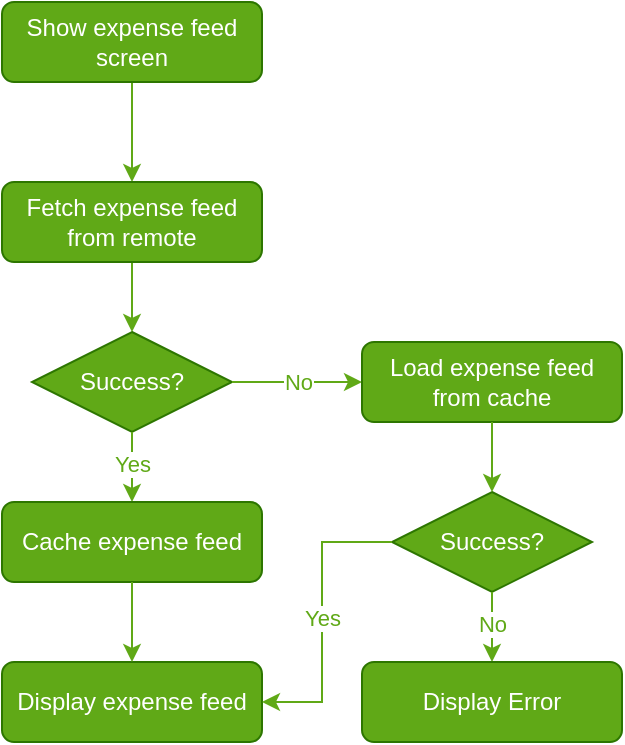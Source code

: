 <mxfile version="20.5.3" type="github">
  <diagram id="qgJwqg6qvu7pnenQTAyK" name="Page-1">
    <mxGraphModel dx="818" dy="568" grid="1" gridSize="10" guides="1" tooltips="1" connect="1" arrows="1" fold="1" page="1" pageScale="1" pageWidth="850" pageHeight="1100" math="0" shadow="0">
      <root>
        <mxCell id="0" />
        <mxCell id="1" parent="0" />
        <mxCell id="utU0pNJtYjC2Nwn_H1vM-8" style="edgeStyle=orthogonalEdgeStyle;rounded=0;orthogonalLoop=1;jettySize=auto;html=1;exitX=0.5;exitY=1;exitDx=0;exitDy=0;fillColor=#60a917;strokeColor=#60A917;" edge="1" parent="1" source="utU0pNJtYjC2Nwn_H1vM-1" target="utU0pNJtYjC2Nwn_H1vM-3">
          <mxGeometry relative="1" as="geometry" />
        </mxCell>
        <mxCell id="utU0pNJtYjC2Nwn_H1vM-1" value="Show expense feed&lt;br&gt;screen" style="rounded=1;whiteSpace=wrap;html=1;fillColor=#60a917;fontColor=#ffffff;strokeColor=#2D7600;" vertex="1" parent="1">
          <mxGeometry x="100" y="180" width="130" height="40" as="geometry" />
        </mxCell>
        <mxCell id="utU0pNJtYjC2Nwn_H1vM-11" value="" style="edgeStyle=orthogonalEdgeStyle;rounded=0;orthogonalLoop=1;jettySize=auto;html=1;strokeColor=#60A917;" edge="1" parent="1" source="utU0pNJtYjC2Nwn_H1vM-3" target="utU0pNJtYjC2Nwn_H1vM-9">
          <mxGeometry relative="1" as="geometry" />
        </mxCell>
        <mxCell id="utU0pNJtYjC2Nwn_H1vM-3" value="Fetch expense feed from remote" style="rounded=1;whiteSpace=wrap;html=1;fillColor=#60a917;fontColor=#ffffff;strokeColor=#2D7600;" vertex="1" parent="1">
          <mxGeometry x="100" y="270" width="130" height="40" as="geometry" />
        </mxCell>
        <mxCell id="utU0pNJtYjC2Nwn_H1vM-9" value="Success?" style="rhombus;whiteSpace=wrap;html=1;fillColor=#60a917;fontColor=#ffffff;strokeColor=#2D7600;" vertex="1" parent="1">
          <mxGeometry x="115" y="345" width="100" height="50" as="geometry" />
        </mxCell>
        <mxCell id="utU0pNJtYjC2Nwn_H1vM-14" value="" style="endArrow=classic;html=1;rounded=0;fillColor=#60a917;strokeColor=#60A917;exitX=1;exitY=0.5;exitDx=0;exitDy=0;" edge="1" parent="1" source="utU0pNJtYjC2Nwn_H1vM-9" target="utU0pNJtYjC2Nwn_H1vM-19">
          <mxGeometry relative="1" as="geometry">
            <mxPoint x="230" y="380" as="sourcePoint" />
            <mxPoint x="300" y="369.66" as="targetPoint" />
          </mxGeometry>
        </mxCell>
        <mxCell id="utU0pNJtYjC2Nwn_H1vM-15" value="No" style="edgeLabel;resizable=0;html=1;align=center;verticalAlign=middle;fontColor=#60A917;" connectable="0" vertex="1" parent="utU0pNJtYjC2Nwn_H1vM-14">
          <mxGeometry relative="1" as="geometry" />
        </mxCell>
        <mxCell id="utU0pNJtYjC2Nwn_H1vM-16" value="" style="endArrow=classic;html=1;rounded=0;fillColor=#60a917;strokeColor=#60A917;" edge="1" parent="1" source="utU0pNJtYjC2Nwn_H1vM-9" target="utU0pNJtYjC2Nwn_H1vM-27">
          <mxGeometry relative="1" as="geometry">
            <mxPoint x="160.001" y="410.227" as="sourcePoint" />
            <mxPoint x="165" y="490" as="targetPoint" />
            <Array as="points" />
          </mxGeometry>
        </mxCell>
        <mxCell id="utU0pNJtYjC2Nwn_H1vM-17" value="Yes" style="edgeLabel;resizable=0;html=1;align=center;verticalAlign=middle;fontColor=#60A917;" connectable="0" vertex="1" parent="utU0pNJtYjC2Nwn_H1vM-16">
          <mxGeometry relative="1" as="geometry">
            <mxPoint y="-2" as="offset" />
          </mxGeometry>
        </mxCell>
        <mxCell id="utU0pNJtYjC2Nwn_H1vM-19" value="&lt;div&gt;Load expense feed&lt;/div&gt;&lt;div&gt;from cache&lt;/div&gt;" style="rounded=1;whiteSpace=wrap;html=1;fillColor=#60a917;fontColor=#ffffff;strokeColor=#2D7600;" vertex="1" parent="1">
          <mxGeometry x="280" y="350" width="130" height="40" as="geometry" />
        </mxCell>
        <mxCell id="utU0pNJtYjC2Nwn_H1vM-22" value="Success?" style="rhombus;whiteSpace=wrap;html=1;fillColor=#60a917;fontColor=#ffffff;strokeColor=#2D7600;" vertex="1" parent="1">
          <mxGeometry x="295" y="425" width="100" height="50" as="geometry" />
        </mxCell>
        <mxCell id="utU0pNJtYjC2Nwn_H1vM-23" value="" style="endArrow=classic;html=1;rounded=0;fillColor=#60a917;strokeColor=#60A917;entryX=0.5;entryY=0;entryDx=0;entryDy=0;" edge="1" parent="1" source="utU0pNJtYjC2Nwn_H1vM-22" target="utU0pNJtYjC2Nwn_H1vM-26">
          <mxGeometry relative="1" as="geometry">
            <mxPoint x="310" y="510" as="sourcePoint" />
            <mxPoint x="335" y="530" as="targetPoint" />
          </mxGeometry>
        </mxCell>
        <mxCell id="utU0pNJtYjC2Nwn_H1vM-24" value="No" style="edgeLabel;resizable=0;html=1;align=center;verticalAlign=middle;fontColor=#60A917;" connectable="0" vertex="1" parent="utU0pNJtYjC2Nwn_H1vM-23">
          <mxGeometry relative="1" as="geometry">
            <mxPoint y="-2" as="offset" />
          </mxGeometry>
        </mxCell>
        <mxCell id="utU0pNJtYjC2Nwn_H1vM-25" value="" style="edgeStyle=orthogonalEdgeStyle;rounded=0;orthogonalLoop=1;jettySize=auto;html=1;strokeColor=#60A917;" edge="1" parent="1" source="utU0pNJtYjC2Nwn_H1vM-19" target="utU0pNJtYjC2Nwn_H1vM-22">
          <mxGeometry relative="1" as="geometry">
            <mxPoint x="334.654" y="390" as="sourcePoint" />
            <mxPoint x="334.654" y="420.023" as="targetPoint" />
          </mxGeometry>
        </mxCell>
        <mxCell id="utU0pNJtYjC2Nwn_H1vM-26" value="Display Error" style="rounded=1;whiteSpace=wrap;html=1;fillColor=#60a917;fontColor=#ffffff;strokeColor=#2D7600;" vertex="1" parent="1">
          <mxGeometry x="280" y="510" width="130" height="40" as="geometry" />
        </mxCell>
        <mxCell id="utU0pNJtYjC2Nwn_H1vM-27" value="Cache expense feed" style="rounded=1;whiteSpace=wrap;html=1;fillColor=#60a917;fontColor=#ffffff;strokeColor=#2D7600;" vertex="1" parent="1">
          <mxGeometry x="100" y="430" width="130" height="40" as="geometry" />
        </mxCell>
        <mxCell id="utU0pNJtYjC2Nwn_H1vM-28" value="Display expense feed" style="rounded=1;whiteSpace=wrap;html=1;fillColor=#60a917;fontColor=#ffffff;strokeColor=#2D7600;" vertex="1" parent="1">
          <mxGeometry x="100" y="510" width="130" height="40" as="geometry" />
        </mxCell>
        <mxCell id="utU0pNJtYjC2Nwn_H1vM-29" value="" style="edgeStyle=orthogonalEdgeStyle;rounded=0;orthogonalLoop=1;jettySize=auto;html=1;strokeColor=#60A917;" edge="1" parent="1" source="utU0pNJtYjC2Nwn_H1vM-27" target="utU0pNJtYjC2Nwn_H1vM-28">
          <mxGeometry relative="1" as="geometry">
            <mxPoint x="164.654" y="479.98" as="sourcePoint" />
            <mxPoint x="164.654" y="509.999" as="targetPoint" />
          </mxGeometry>
        </mxCell>
        <mxCell id="utU0pNJtYjC2Nwn_H1vM-32" value="" style="endArrow=classic;html=1;rounded=0;fillColor=#60a917;strokeColor=#60A917;entryX=1;entryY=0.5;entryDx=0;entryDy=0;exitX=0;exitY=0.5;exitDx=0;exitDy=0;" edge="1" parent="1" source="utU0pNJtYjC2Nwn_H1vM-22" target="utU0pNJtYjC2Nwn_H1vM-28">
          <mxGeometry relative="1" as="geometry">
            <mxPoint x="300" y="445" as="sourcePoint" />
            <mxPoint x="230" y="500" as="targetPoint" />
            <Array as="points">
              <mxPoint x="260" y="450" />
              <mxPoint x="260" y="530" />
            </Array>
          </mxGeometry>
        </mxCell>
        <mxCell id="utU0pNJtYjC2Nwn_H1vM-33" value="Yes" style="edgeLabel;resizable=0;html=1;align=center;verticalAlign=middle;fontColor=#60A917;" connectable="0" vertex="1" parent="utU0pNJtYjC2Nwn_H1vM-32">
          <mxGeometry relative="1" as="geometry" />
        </mxCell>
      </root>
    </mxGraphModel>
  </diagram>
</mxfile>
